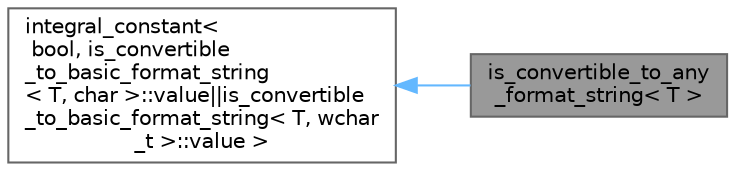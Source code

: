 digraph "is_convertible_to_any_format_string&lt; T &gt;"
{
 // LATEX_PDF_SIZE
  bgcolor="transparent";
  edge [fontname=Helvetica,fontsize=10,labelfontname=Helvetica,labelfontsize=10];
  node [fontname=Helvetica,fontsize=10,shape=box,height=0.2,width=0.4];
  rankdir="LR";
  Node1 [id="Node000001",label="is_convertible_to_any\l_format_string\< T \>",height=0.2,width=0.4,color="gray40", fillcolor="grey60", style="filled", fontcolor="black",tooltip=" "];
  Node2 -> Node1 [id="edge1_Node000001_Node000002",dir="back",color="steelblue1",style="solid",tooltip=" "];
  Node2 [id="Node000002",label="integral_constant\<\l bool, is_convertible\l_to_basic_format_string\l\< T, char \>::value\|\|is_convertible\l_to_basic_format_string\< T, wchar\l_t \>::value \>",height=0.2,width=0.4,color="gray40", fillcolor="white", style="filled",tooltip=" "];
}
